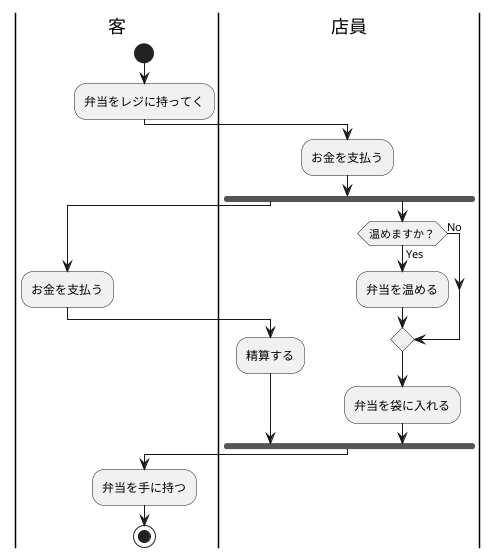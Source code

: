 @startuml
|客|
start 
:弁当をレジに持ってく;
|店員|
:お金を支払う;
fork 
|客|
:お金を支払う;
|店員|
:精算する;
fork again
if (温めますか？) then (Yes)
    :弁当を温める;
else(No)
endif 
    :弁当を袋に入れる;
fork end
|客|
:弁当を手に持つ;
stop
@enduml